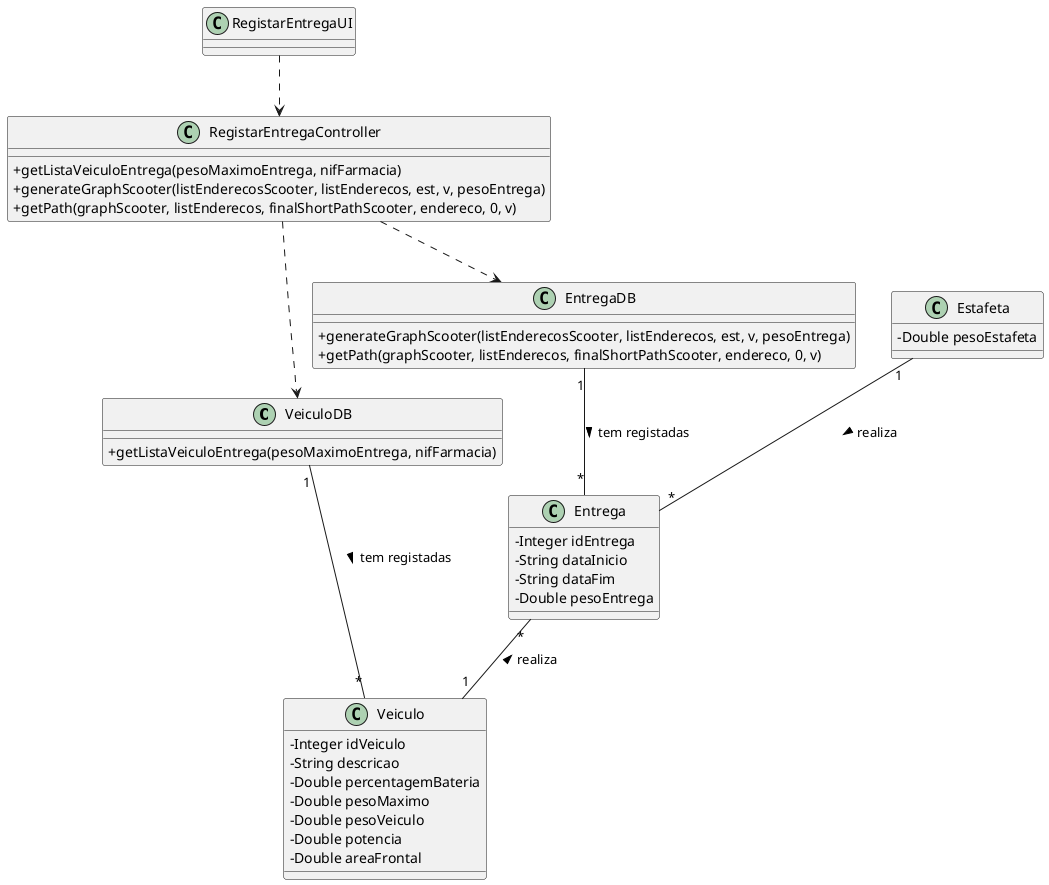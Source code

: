 @startuml
skinparam classAttributeIconSize 0

class VeiculoDB {
  +getListaVeiculoEntrega(pesoMaximoEntrega, nifFarmacia)
}

class EntregaDB {
  +generateGraphScooter(listEnderecosScooter, listEnderecos, est, v, pesoEntrega)
  +getPath(graphScooter, listEnderecos, finalShortPathScooter, endereco, 0, v)
}

class RegistarEntregaController {
    +getListaVeiculoEntrega(pesoMaximoEntrega, nifFarmacia)
    +generateGraphScooter(listEnderecosScooter, listEnderecos, est, v, pesoEntrega)
    +getPath(graphScooter, listEnderecos, finalShortPathScooter, endereco, 0, v)
}

class RegistarEntregaUI {
}


class Entrega {
  -Integer idEntrega
  -String dataInicio
  -String dataFim
  -Double pesoEntrega
}

class Estafeta {
  -Double pesoEstafeta
}


class Veiculo {
  -Integer idVeiculo
  -String descricao
  -Double percentagemBateria
  -Double pesoMaximo
  -Double pesoVeiculo
  -Double potencia
  -Double areaFrontal
}


Estafeta "1" -- "*" Entrega: realiza >
Entrega "*" -- "1" Veiculo: realiza <
VeiculoDB "1" -- "*" Veiculo: tem registadas >
EntregaDB "1" -- "*" Entrega: tem registadas >

RegistarEntregaUI ..> RegistarEntregaController 

RegistarEntregaController ..> VeiculoDB
RegistarEntregaController ..> EntregaDB


@enduml